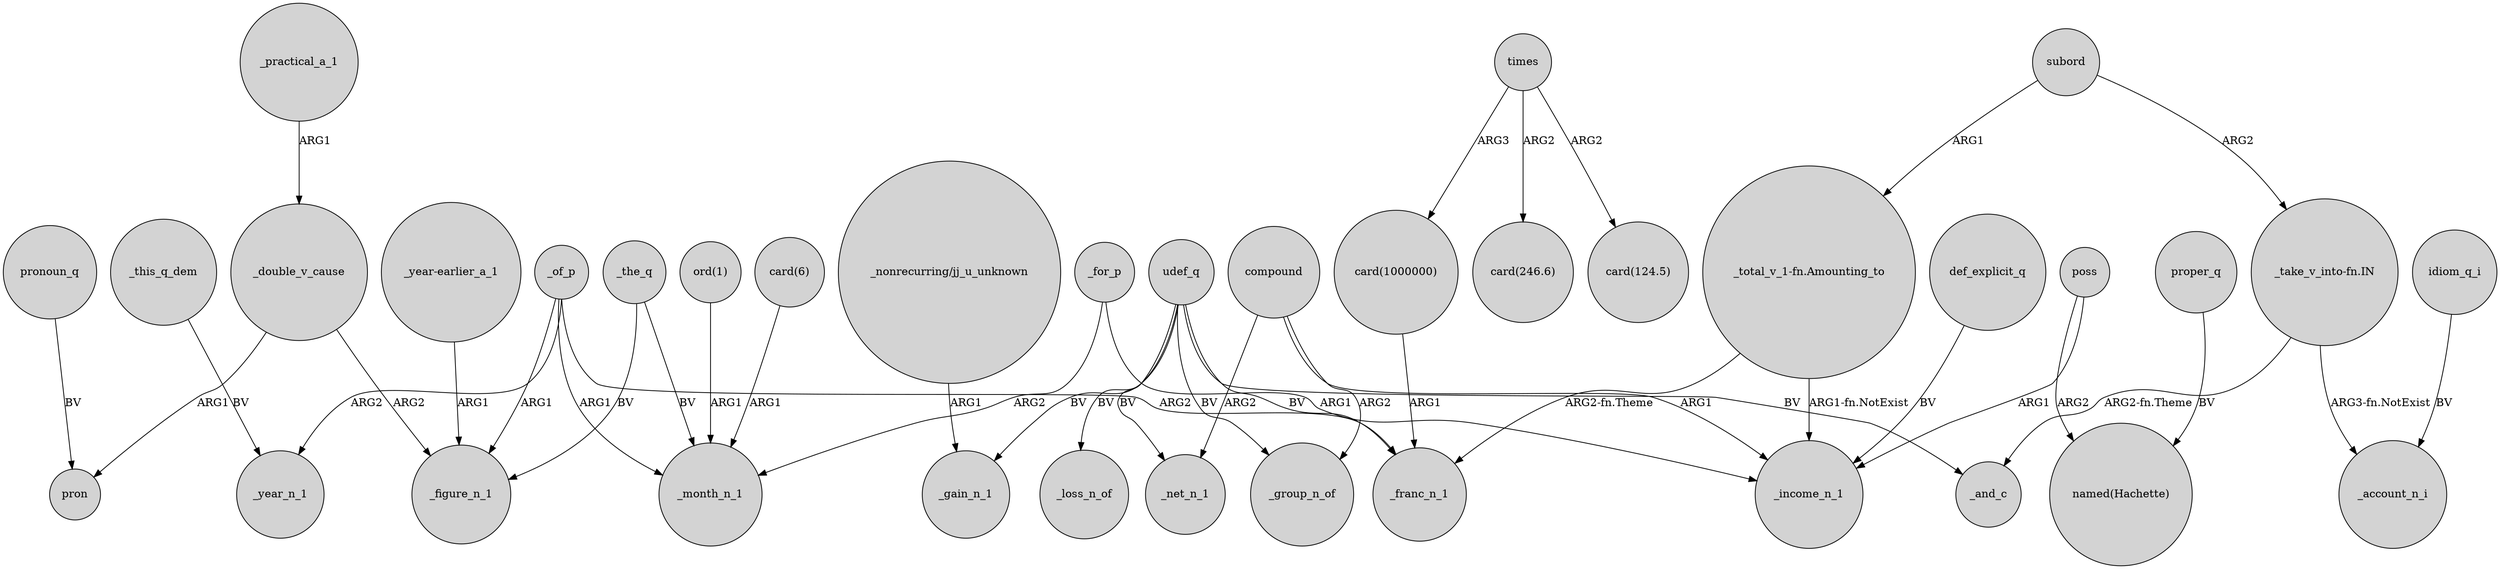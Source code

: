 digraph {
	node [shape=circle style=filled]
	_for_p -> _month_n_1 [label=ARG2]
	proper_q -> "named(Hachette)" [label=BV]
	_double_v_cause -> pron [label=ARG1]
	compound -> _income_n_1 [label=ARG1]
	udef_q -> _gain_n_1 [label=BV]
	def_explicit_q -> _income_n_1 [label=BV]
	_of_p -> _year_n_1 [label=ARG2]
	"_year-earlier_a_1" -> _figure_n_1 [label=ARG1]
	poss -> "named(Hachette)" [label=ARG2]
	poss -> _income_n_1 [label=ARG1]
	times -> "card(246.6)" [label=ARG2]
	_the_q -> _figure_n_1 [label=BV]
	"_total_v_1-fn.Amounting_to" -> _franc_n_1 [label="ARG2-fn.Theme"]
	subord -> "_total_v_1-fn.Amounting_to" [label=ARG1]
	_of_p -> _franc_n_1 [label=ARG2]
	pronoun_q -> pron [label=BV]
	_the_q -> _month_n_1 [label=BV]
	"_nonrecurring/jj_u_unknown" -> _gain_n_1 [label=ARG1]
	times -> "card(124.5)" [label=ARG2]
	compound -> _net_n_1 [label=ARG2]
	_double_v_cause -> _figure_n_1 [label=ARG2]
	times -> "card(1000000)" [label=ARG3]
	idiom_q_i -> _account_n_i [label=BV]
	_of_p -> _month_n_1 [label=ARG1]
	"_total_v_1-fn.Amounting_to" -> _income_n_1 [label="ARG1-fn.NotExist"]
	"_take_v_into-fn.IN" -> _account_n_i [label="ARG3-fn.NotExist"]
	udef_q -> _net_n_1 [label=BV]
	subord -> "_take_v_into-fn.IN" [label=ARG2]
	"card(1000000)" -> _franc_n_1 [label=ARG1]
	_of_p -> _figure_n_1 [label=ARG1]
	"ord(1)" -> _month_n_1 [label=ARG1]
	"card(6)" -> _month_n_1 [label=ARG1]
	udef_q -> _franc_n_1 [label=BV]
	udef_q -> _and_c [label=BV]
	"_take_v_into-fn.IN" -> _and_c [label="ARG2-fn.Theme"]
	udef_q -> _group_n_of [label=BV]
	udef_q -> _loss_n_of [label=BV]
	compound -> _group_n_of [label=ARG2]
	_practical_a_1 -> _double_v_cause [label=ARG1]
	_for_p -> _income_n_1 [label=ARG1]
	_this_q_dem -> _year_n_1 [label=BV]
}
